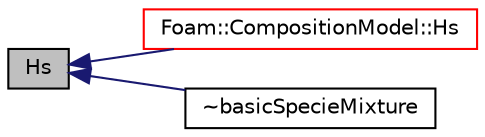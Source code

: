 digraph "Hs"
{
  bgcolor="transparent";
  edge [fontname="Helvetica",fontsize="10",labelfontname="Helvetica",labelfontsize="10"];
  node [fontname="Helvetica",fontsize="10",shape=record];
  rankdir="LR";
  Node1 [label="Hs",height=0.2,width=0.4,color="black", fillcolor="grey75", style="filled", fontcolor="black"];
  Node1 -> Node2 [dir="back",color="midnightblue",fontsize="10",style="solid",fontname="Helvetica"];
  Node2 [label="Foam::CompositionModel::Hs",height=0.2,width=0.4,color="red",URL="$a00332.html#a236b3c220fd5d0c2e3f2827e8fc9bc58",tooltip="Return sensible enthalpy for the phase phaseI. "];
  Node1 -> Node3 [dir="back",color="midnightblue",fontsize="10",style="solid",fontname="Helvetica"];
  Node3 [label="~basicSpecieMixture",height=0.2,width=0.4,color="black",URL="$a00113.html#a3719ed16d6465b85858dfd00497a1f8f",tooltip="Destructor. "];
}
